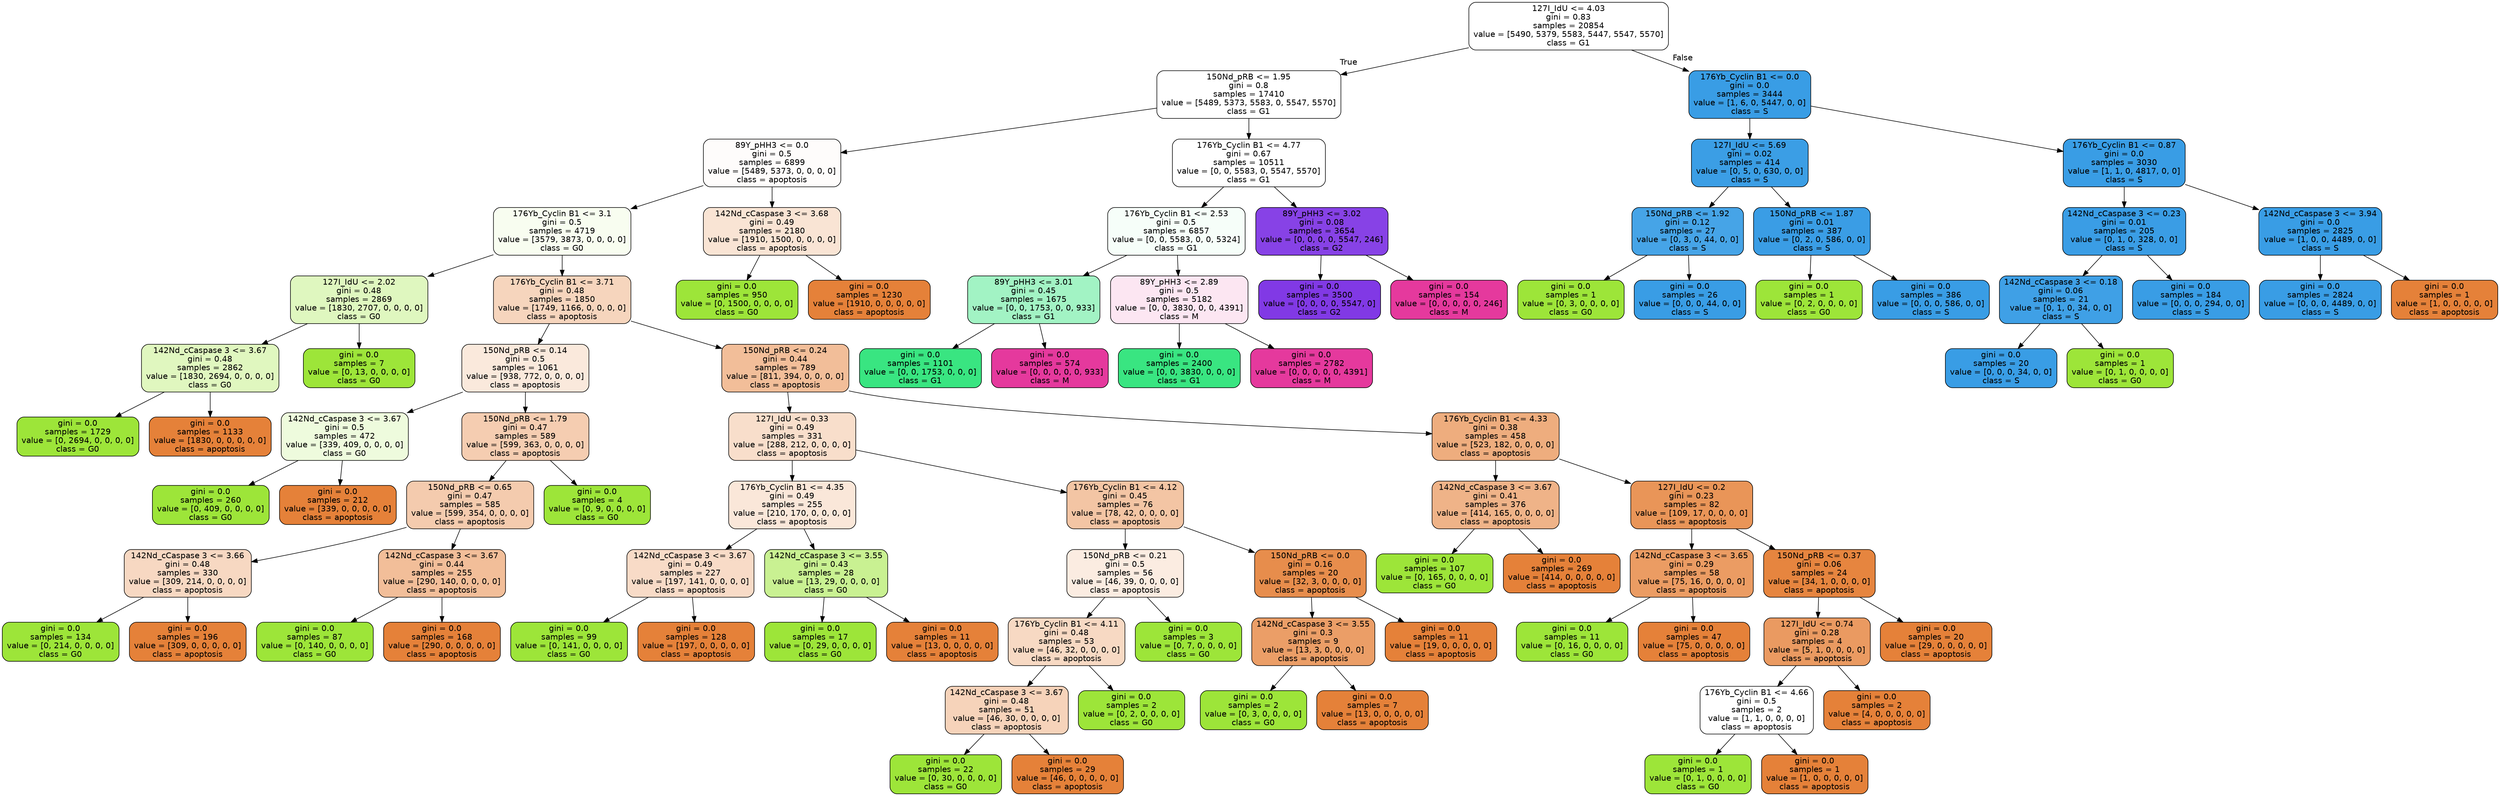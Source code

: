 digraph Tree {
node [shape=box, style="filled, rounded", color="black", fontname=helvetica] ;
edge [fontname=helvetica] ;
0 [label="127I_IdU <= 4.03\ngini = 0.83\nsamples = 20854\nvalue = [5490, 5379, 5583, 5447, 5547, 5570]\nclass = G1", fillcolor="#ffffff"] ;
1 [label="150Nd_pRB <= 1.95\ngini = 0.8\nsamples = 17410\nvalue = [5489, 5373, 5583, 0, 5547, 5570]\nclass = G1", fillcolor="#ffffff"] ;
0 -> 1 [labeldistance=2.5, labelangle=45, headlabel="True"] ;
2 [label="89Y_pHH3 <= 0.0\ngini = 0.5\nsamples = 6899\nvalue = [5489, 5373, 0, 0, 0, 0]\nclass = apoptosis", fillcolor="#fefcfb"] ;
1 -> 2 ;
3 [label="176Yb_Cyclin B1 <= 3.1\ngini = 0.5\nsamples = 4719\nvalue = [3579, 3873, 0, 0, 0, 0]\nclass = G0", fillcolor="#f8fdf0"] ;
2 -> 3 ;
4 [label="127I_IdU <= 2.02\ngini = 0.48\nsamples = 2869\nvalue = [1830, 2707, 0, 0, 0, 0]\nclass = G0", fillcolor="#dff7bf"] ;
3 -> 4 ;
5 [label="142Nd_cCaspase 3 <= 3.67\ngini = 0.48\nsamples = 2862\nvalue = [1830, 2694, 0, 0, 0, 0]\nclass = G0", fillcolor="#e0f7bf"] ;
4 -> 5 ;
6 [label="gini = 0.0\nsamples = 1729\nvalue = [0, 2694, 0, 0, 0, 0]\nclass = G0", fillcolor="#9de539"] ;
5 -> 6 ;
7 [label="gini = 0.0\nsamples = 1133\nvalue = [1830, 0, 0, 0, 0, 0]\nclass = apoptosis", fillcolor="#e58139"] ;
5 -> 7 ;
8 [label="gini = 0.0\nsamples = 7\nvalue = [0, 13, 0, 0, 0, 0]\nclass = G0", fillcolor="#9de539"] ;
4 -> 8 ;
9 [label="176Yb_Cyclin B1 <= 3.71\ngini = 0.48\nsamples = 1850\nvalue = [1749, 1166, 0, 0, 0, 0]\nclass = apoptosis", fillcolor="#f6d5bd"] ;
3 -> 9 ;
10 [label="150Nd_pRB <= 0.14\ngini = 0.5\nsamples = 1061\nvalue = [938, 772, 0, 0, 0, 0]\nclass = apoptosis", fillcolor="#fae9dc"] ;
9 -> 10 ;
11 [label="142Nd_cCaspase 3 <= 3.67\ngini = 0.5\nsamples = 472\nvalue = [339, 409, 0, 0, 0, 0]\nclass = G0", fillcolor="#eefbdd"] ;
10 -> 11 ;
12 [label="gini = 0.0\nsamples = 260\nvalue = [0, 409, 0, 0, 0, 0]\nclass = G0", fillcolor="#9de539"] ;
11 -> 12 ;
13 [label="gini = 0.0\nsamples = 212\nvalue = [339, 0, 0, 0, 0, 0]\nclass = apoptosis", fillcolor="#e58139"] ;
11 -> 13 ;
14 [label="150Nd_pRB <= 1.79\ngini = 0.47\nsamples = 589\nvalue = [599, 363, 0, 0, 0, 0]\nclass = apoptosis", fillcolor="#f5cdb1"] ;
10 -> 14 ;
15 [label="150Nd_pRB <= 0.65\ngini = 0.47\nsamples = 585\nvalue = [599, 354, 0, 0, 0, 0]\nclass = apoptosis", fillcolor="#f4cbae"] ;
14 -> 15 ;
16 [label="142Nd_cCaspase 3 <= 3.66\ngini = 0.48\nsamples = 330\nvalue = [309, 214, 0, 0, 0, 0]\nclass = apoptosis", fillcolor="#f7d8c2"] ;
15 -> 16 ;
17 [label="gini = 0.0\nsamples = 134\nvalue = [0, 214, 0, 0, 0, 0]\nclass = G0", fillcolor="#9de539"] ;
16 -> 17 ;
18 [label="gini = 0.0\nsamples = 196\nvalue = [309, 0, 0, 0, 0, 0]\nclass = apoptosis", fillcolor="#e58139"] ;
16 -> 18 ;
19 [label="142Nd_cCaspase 3 <= 3.67\ngini = 0.44\nsamples = 255\nvalue = [290, 140, 0, 0, 0, 0]\nclass = apoptosis", fillcolor="#f2be99"] ;
15 -> 19 ;
20 [label="gini = 0.0\nsamples = 87\nvalue = [0, 140, 0, 0, 0, 0]\nclass = G0", fillcolor="#9de539"] ;
19 -> 20 ;
21 [label="gini = 0.0\nsamples = 168\nvalue = [290, 0, 0, 0, 0, 0]\nclass = apoptosis", fillcolor="#e58139"] ;
19 -> 21 ;
22 [label="gini = 0.0\nsamples = 4\nvalue = [0, 9, 0, 0, 0, 0]\nclass = G0", fillcolor="#9de539"] ;
14 -> 22 ;
23 [label="150Nd_pRB <= 0.24\ngini = 0.44\nsamples = 789\nvalue = [811, 394, 0, 0, 0, 0]\nclass = apoptosis", fillcolor="#f2be99"] ;
9 -> 23 ;
24 [label="127I_IdU <= 0.33\ngini = 0.49\nsamples = 331\nvalue = [288, 212, 0, 0, 0, 0]\nclass = apoptosis", fillcolor="#f8decb"] ;
23 -> 24 ;
25 [label="176Yb_Cyclin B1 <= 4.35\ngini = 0.49\nsamples = 255\nvalue = [210, 170, 0, 0, 0, 0]\nclass = apoptosis", fillcolor="#fae7d9"] ;
24 -> 25 ;
26 [label="142Nd_cCaspase 3 <= 3.67\ngini = 0.49\nsamples = 227\nvalue = [197, 141, 0, 0, 0, 0]\nclass = apoptosis", fillcolor="#f8dbc7"] ;
25 -> 26 ;
27 [label="gini = 0.0\nsamples = 99\nvalue = [0, 141, 0, 0, 0, 0]\nclass = G0", fillcolor="#9de539"] ;
26 -> 27 ;
28 [label="gini = 0.0\nsamples = 128\nvalue = [197, 0, 0, 0, 0, 0]\nclass = apoptosis", fillcolor="#e58139"] ;
26 -> 28 ;
29 [label="142Nd_cCaspase 3 <= 3.55\ngini = 0.43\nsamples = 28\nvalue = [13, 29, 0, 0, 0, 0]\nclass = G0", fillcolor="#c9f192"] ;
25 -> 29 ;
30 [label="gini = 0.0\nsamples = 17\nvalue = [0, 29, 0, 0, 0, 0]\nclass = G0", fillcolor="#9de539"] ;
29 -> 30 ;
31 [label="gini = 0.0\nsamples = 11\nvalue = [13, 0, 0, 0, 0, 0]\nclass = apoptosis", fillcolor="#e58139"] ;
29 -> 31 ;
32 [label="176Yb_Cyclin B1 <= 4.12\ngini = 0.45\nsamples = 76\nvalue = [78, 42, 0, 0, 0, 0]\nclass = apoptosis", fillcolor="#f3c5a4"] ;
24 -> 32 ;
33 [label="150Nd_pRB <= 0.21\ngini = 0.5\nsamples = 56\nvalue = [46, 39, 0, 0, 0, 0]\nclass = apoptosis", fillcolor="#fbece1"] ;
32 -> 33 ;
34 [label="176Yb_Cyclin B1 <= 4.11\ngini = 0.48\nsamples = 53\nvalue = [46, 32, 0, 0, 0, 0]\nclass = apoptosis", fillcolor="#f7d9c3"] ;
33 -> 34 ;
35 [label="142Nd_cCaspase 3 <= 3.67\ngini = 0.48\nsamples = 51\nvalue = [46, 30, 0, 0, 0, 0]\nclass = apoptosis", fillcolor="#f6d3ba"] ;
34 -> 35 ;
36 [label="gini = 0.0\nsamples = 22\nvalue = [0, 30, 0, 0, 0, 0]\nclass = G0", fillcolor="#9de539"] ;
35 -> 36 ;
37 [label="gini = 0.0\nsamples = 29\nvalue = [46, 0, 0, 0, 0, 0]\nclass = apoptosis", fillcolor="#e58139"] ;
35 -> 37 ;
38 [label="gini = 0.0\nsamples = 2\nvalue = [0, 2, 0, 0, 0, 0]\nclass = G0", fillcolor="#9de539"] ;
34 -> 38 ;
39 [label="gini = 0.0\nsamples = 3\nvalue = [0, 7, 0, 0, 0, 0]\nclass = G0", fillcolor="#9de539"] ;
33 -> 39 ;
40 [label="150Nd_pRB <= 0.0\ngini = 0.16\nsamples = 20\nvalue = [32, 3, 0, 0, 0, 0]\nclass = apoptosis", fillcolor="#e78d4c"] ;
32 -> 40 ;
41 [label="142Nd_cCaspase 3 <= 3.55\ngini = 0.3\nsamples = 9\nvalue = [13, 3, 0, 0, 0, 0]\nclass = apoptosis", fillcolor="#eb9e67"] ;
40 -> 41 ;
42 [label="gini = 0.0\nsamples = 2\nvalue = [0, 3, 0, 0, 0, 0]\nclass = G0", fillcolor="#9de539"] ;
41 -> 42 ;
43 [label="gini = 0.0\nsamples = 7\nvalue = [13, 0, 0, 0, 0, 0]\nclass = apoptosis", fillcolor="#e58139"] ;
41 -> 43 ;
44 [label="gini = 0.0\nsamples = 11\nvalue = [19, 0, 0, 0, 0, 0]\nclass = apoptosis", fillcolor="#e58139"] ;
40 -> 44 ;
45 [label="176Yb_Cyclin B1 <= 4.33\ngini = 0.38\nsamples = 458\nvalue = [523, 182, 0, 0, 0, 0]\nclass = apoptosis", fillcolor="#eead7e"] ;
23 -> 45 ;
46 [label="142Nd_cCaspase 3 <= 3.67\ngini = 0.41\nsamples = 376\nvalue = [414, 165, 0, 0, 0, 0]\nclass = apoptosis", fillcolor="#efb388"] ;
45 -> 46 ;
47 [label="gini = 0.0\nsamples = 107\nvalue = [0, 165, 0, 0, 0, 0]\nclass = G0", fillcolor="#9de539"] ;
46 -> 47 ;
48 [label="gini = 0.0\nsamples = 269\nvalue = [414, 0, 0, 0, 0, 0]\nclass = apoptosis", fillcolor="#e58139"] ;
46 -> 48 ;
49 [label="127I_IdU <= 0.2\ngini = 0.23\nsamples = 82\nvalue = [109, 17, 0, 0, 0, 0]\nclass = apoptosis", fillcolor="#e99558"] ;
45 -> 49 ;
50 [label="142Nd_cCaspase 3 <= 3.65\ngini = 0.29\nsamples = 58\nvalue = [75, 16, 0, 0, 0, 0]\nclass = apoptosis", fillcolor="#eb9c63"] ;
49 -> 50 ;
51 [label="gini = 0.0\nsamples = 11\nvalue = [0, 16, 0, 0, 0, 0]\nclass = G0", fillcolor="#9de539"] ;
50 -> 51 ;
52 [label="gini = 0.0\nsamples = 47\nvalue = [75, 0, 0, 0, 0, 0]\nclass = apoptosis", fillcolor="#e58139"] ;
50 -> 52 ;
53 [label="150Nd_pRB <= 0.37\ngini = 0.06\nsamples = 24\nvalue = [34, 1, 0, 0, 0, 0]\nclass = apoptosis", fillcolor="#e6853f"] ;
49 -> 53 ;
54 [label="127I_IdU <= 0.74\ngini = 0.28\nsamples = 4\nvalue = [5, 1, 0, 0, 0, 0]\nclass = apoptosis", fillcolor="#ea9a61"] ;
53 -> 54 ;
55 [label="176Yb_Cyclin B1 <= 4.66\ngini = 0.5\nsamples = 2\nvalue = [1, 1, 0, 0, 0, 0]\nclass = apoptosis", fillcolor="#ffffff"] ;
54 -> 55 ;
56 [label="gini = 0.0\nsamples = 1\nvalue = [0, 1, 0, 0, 0, 0]\nclass = G0", fillcolor="#9de539"] ;
55 -> 56 ;
57 [label="gini = 0.0\nsamples = 1\nvalue = [1, 0, 0, 0, 0, 0]\nclass = apoptosis", fillcolor="#e58139"] ;
55 -> 57 ;
58 [label="gini = 0.0\nsamples = 2\nvalue = [4, 0, 0, 0, 0, 0]\nclass = apoptosis", fillcolor="#e58139"] ;
54 -> 58 ;
59 [label="gini = 0.0\nsamples = 20\nvalue = [29, 0, 0, 0, 0, 0]\nclass = apoptosis", fillcolor="#e58139"] ;
53 -> 59 ;
60 [label="142Nd_cCaspase 3 <= 3.68\ngini = 0.49\nsamples = 2180\nvalue = [1910, 1500, 0, 0, 0, 0]\nclass = apoptosis", fillcolor="#f9e4d4"] ;
2 -> 60 ;
61 [label="gini = 0.0\nsamples = 950\nvalue = [0, 1500, 0, 0, 0, 0]\nclass = G0", fillcolor="#9de539"] ;
60 -> 61 ;
62 [label="gini = 0.0\nsamples = 1230\nvalue = [1910, 0, 0, 0, 0, 0]\nclass = apoptosis", fillcolor="#e58139"] ;
60 -> 62 ;
63 [label="176Yb_Cyclin B1 <= 4.77\ngini = 0.67\nsamples = 10511\nvalue = [0, 0, 5583, 0, 5547, 5570]\nclass = G1", fillcolor="#ffffff"] ;
1 -> 63 ;
64 [label="176Yb_Cyclin B1 <= 2.53\ngini = 0.5\nsamples = 6857\nvalue = [0, 0, 5583, 0, 0, 5324]\nclass = G1", fillcolor="#f6fef9"] ;
63 -> 64 ;
65 [label="89Y_pHH3 <= 3.01\ngini = 0.45\nsamples = 1675\nvalue = [0, 0, 1753, 0, 0, 933]\nclass = G1", fillcolor="#a2f3c4"] ;
64 -> 65 ;
66 [label="gini = 0.0\nsamples = 1101\nvalue = [0, 0, 1753, 0, 0, 0]\nclass = G1", fillcolor="#39e581"] ;
65 -> 66 ;
67 [label="gini = 0.0\nsamples = 574\nvalue = [0, 0, 0, 0, 0, 933]\nclass = M", fillcolor="#e5399d"] ;
65 -> 67 ;
68 [label="89Y_pHH3 <= 2.89\ngini = 0.5\nsamples = 5182\nvalue = [0, 0, 3830, 0, 0, 4391]\nclass = M", fillcolor="#fce6f2"] ;
64 -> 68 ;
69 [label="gini = 0.0\nsamples = 2400\nvalue = [0, 0, 3830, 0, 0, 0]\nclass = G1", fillcolor="#39e581"] ;
68 -> 69 ;
70 [label="gini = 0.0\nsamples = 2782\nvalue = [0, 0, 0, 0, 0, 4391]\nclass = M", fillcolor="#e5399d"] ;
68 -> 70 ;
71 [label="89Y_pHH3 <= 3.02\ngini = 0.08\nsamples = 3654\nvalue = [0, 0, 0, 0, 5547, 246]\nclass = G2", fillcolor="#8742e6"] ;
63 -> 71 ;
72 [label="gini = 0.0\nsamples = 3500\nvalue = [0, 0, 0, 0, 5547, 0]\nclass = G2", fillcolor="#8139e5"] ;
71 -> 72 ;
73 [label="gini = 0.0\nsamples = 154\nvalue = [0, 0, 0, 0, 0, 246]\nclass = M", fillcolor="#e5399d"] ;
71 -> 73 ;
74 [label="176Yb_Cyclin B1 <= 0.0\ngini = 0.0\nsamples = 3444\nvalue = [1, 6, 0, 5447, 0, 0]\nclass = S", fillcolor="#399de5"] ;
0 -> 74 [labeldistance=2.5, labelangle=-45, headlabel="False"] ;
75 [label="127I_IdU <= 5.69\ngini = 0.02\nsamples = 414\nvalue = [0, 5, 0, 630, 0, 0]\nclass = S", fillcolor="#3b9ee5"] ;
74 -> 75 ;
76 [label="150Nd_pRB <= 1.92\ngini = 0.12\nsamples = 27\nvalue = [0, 3, 0, 44, 0, 0]\nclass = S", fillcolor="#46a4e7"] ;
75 -> 76 ;
77 [label="gini = 0.0\nsamples = 1\nvalue = [0, 3, 0, 0, 0, 0]\nclass = G0", fillcolor="#9de539"] ;
76 -> 77 ;
78 [label="gini = 0.0\nsamples = 26\nvalue = [0, 0, 0, 44, 0, 0]\nclass = S", fillcolor="#399de5"] ;
76 -> 78 ;
79 [label="150Nd_pRB <= 1.87\ngini = 0.01\nsamples = 387\nvalue = [0, 2, 0, 586, 0, 0]\nclass = S", fillcolor="#3a9de5"] ;
75 -> 79 ;
80 [label="gini = 0.0\nsamples = 1\nvalue = [0, 2, 0, 0, 0, 0]\nclass = G0", fillcolor="#9de539"] ;
79 -> 80 ;
81 [label="gini = 0.0\nsamples = 386\nvalue = [0, 0, 0, 586, 0, 0]\nclass = S", fillcolor="#399de5"] ;
79 -> 81 ;
82 [label="176Yb_Cyclin B1 <= 0.87\ngini = 0.0\nsamples = 3030\nvalue = [1, 1, 0, 4817, 0, 0]\nclass = S", fillcolor="#399de5"] ;
74 -> 82 ;
83 [label="142Nd_cCaspase 3 <= 0.23\ngini = 0.01\nsamples = 205\nvalue = [0, 1, 0, 328, 0, 0]\nclass = S", fillcolor="#3a9de5"] ;
82 -> 83 ;
84 [label="142Nd_cCaspase 3 <= 0.18\ngini = 0.06\nsamples = 21\nvalue = [0, 1, 0, 34, 0, 0]\nclass = S", fillcolor="#3fa0e6"] ;
83 -> 84 ;
85 [label="gini = 0.0\nsamples = 20\nvalue = [0, 0, 0, 34, 0, 0]\nclass = S", fillcolor="#399de5"] ;
84 -> 85 ;
86 [label="gini = 0.0\nsamples = 1\nvalue = [0, 1, 0, 0, 0, 0]\nclass = G0", fillcolor="#9de539"] ;
84 -> 86 ;
87 [label="gini = 0.0\nsamples = 184\nvalue = [0, 0, 0, 294, 0, 0]\nclass = S", fillcolor="#399de5"] ;
83 -> 87 ;
88 [label="142Nd_cCaspase 3 <= 3.94\ngini = 0.0\nsamples = 2825\nvalue = [1, 0, 0, 4489, 0, 0]\nclass = S", fillcolor="#399de5"] ;
82 -> 88 ;
89 [label="gini = 0.0\nsamples = 2824\nvalue = [0, 0, 0, 4489, 0, 0]\nclass = S", fillcolor="#399de5"] ;
88 -> 89 ;
90 [label="gini = 0.0\nsamples = 1\nvalue = [1, 0, 0, 0, 0, 0]\nclass = apoptosis", fillcolor="#e58139"] ;
88 -> 90 ;
}